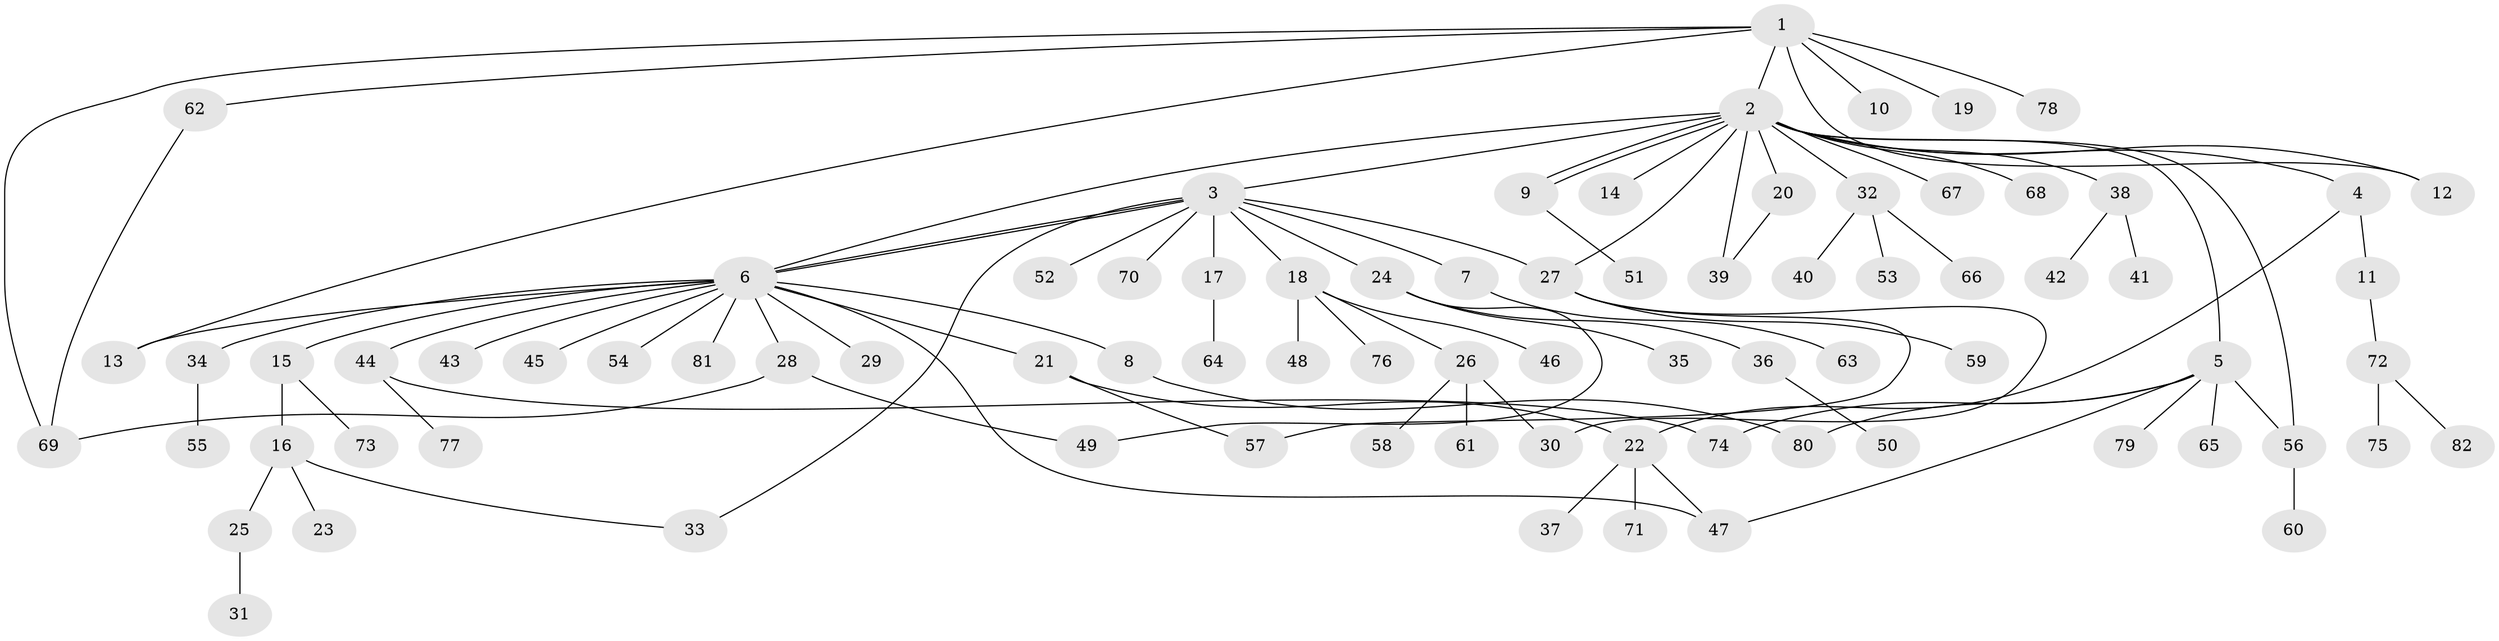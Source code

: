 // coarse degree distribution, {8: 0.017241379310344827, 16: 0.017241379310344827, 10: 0.017241379310344827, 3: 0.13793103448275862, 7: 0.017241379310344827, 15: 0.017241379310344827, 1: 0.4827586206896552, 2: 0.20689655172413793, 4: 0.08620689655172414}
// Generated by graph-tools (version 1.1) at 2025/23/03/03/25 07:23:52]
// undirected, 82 vertices, 100 edges
graph export_dot {
graph [start="1"]
  node [color=gray90,style=filled];
  1;
  2;
  3;
  4;
  5;
  6;
  7;
  8;
  9;
  10;
  11;
  12;
  13;
  14;
  15;
  16;
  17;
  18;
  19;
  20;
  21;
  22;
  23;
  24;
  25;
  26;
  27;
  28;
  29;
  30;
  31;
  32;
  33;
  34;
  35;
  36;
  37;
  38;
  39;
  40;
  41;
  42;
  43;
  44;
  45;
  46;
  47;
  48;
  49;
  50;
  51;
  52;
  53;
  54;
  55;
  56;
  57;
  58;
  59;
  60;
  61;
  62;
  63;
  64;
  65;
  66;
  67;
  68;
  69;
  70;
  71;
  72;
  73;
  74;
  75;
  76;
  77;
  78;
  79;
  80;
  81;
  82;
  1 -- 2;
  1 -- 10;
  1 -- 12;
  1 -- 13;
  1 -- 19;
  1 -- 62;
  1 -- 69;
  1 -- 78;
  2 -- 3;
  2 -- 4;
  2 -- 5;
  2 -- 6;
  2 -- 9;
  2 -- 9;
  2 -- 12;
  2 -- 14;
  2 -- 20;
  2 -- 27;
  2 -- 32;
  2 -- 38;
  2 -- 39;
  2 -- 56;
  2 -- 67;
  2 -- 68;
  3 -- 6;
  3 -- 6;
  3 -- 7;
  3 -- 17;
  3 -- 18;
  3 -- 24;
  3 -- 27;
  3 -- 33;
  3 -- 52;
  3 -- 70;
  4 -- 11;
  4 -- 22;
  5 -- 47;
  5 -- 56;
  5 -- 65;
  5 -- 74;
  5 -- 79;
  5 -- 80;
  6 -- 8;
  6 -- 13;
  6 -- 15;
  6 -- 21;
  6 -- 28;
  6 -- 29;
  6 -- 34;
  6 -- 43;
  6 -- 44;
  6 -- 45;
  6 -- 47;
  6 -- 54;
  6 -- 81;
  7 -- 63;
  8 -- 80;
  9 -- 51;
  11 -- 72;
  15 -- 16;
  15 -- 73;
  16 -- 23;
  16 -- 25;
  16 -- 33;
  17 -- 64;
  18 -- 26;
  18 -- 46;
  18 -- 48;
  18 -- 76;
  20 -- 39;
  21 -- 22;
  21 -- 57;
  22 -- 37;
  22 -- 47;
  22 -- 71;
  24 -- 35;
  24 -- 36;
  24 -- 49;
  25 -- 31;
  26 -- 30;
  26 -- 58;
  26 -- 61;
  27 -- 30;
  27 -- 57;
  27 -- 59;
  28 -- 49;
  28 -- 69;
  32 -- 40;
  32 -- 53;
  32 -- 66;
  34 -- 55;
  36 -- 50;
  38 -- 41;
  38 -- 42;
  44 -- 74;
  44 -- 77;
  56 -- 60;
  62 -- 69;
  72 -- 75;
  72 -- 82;
}
